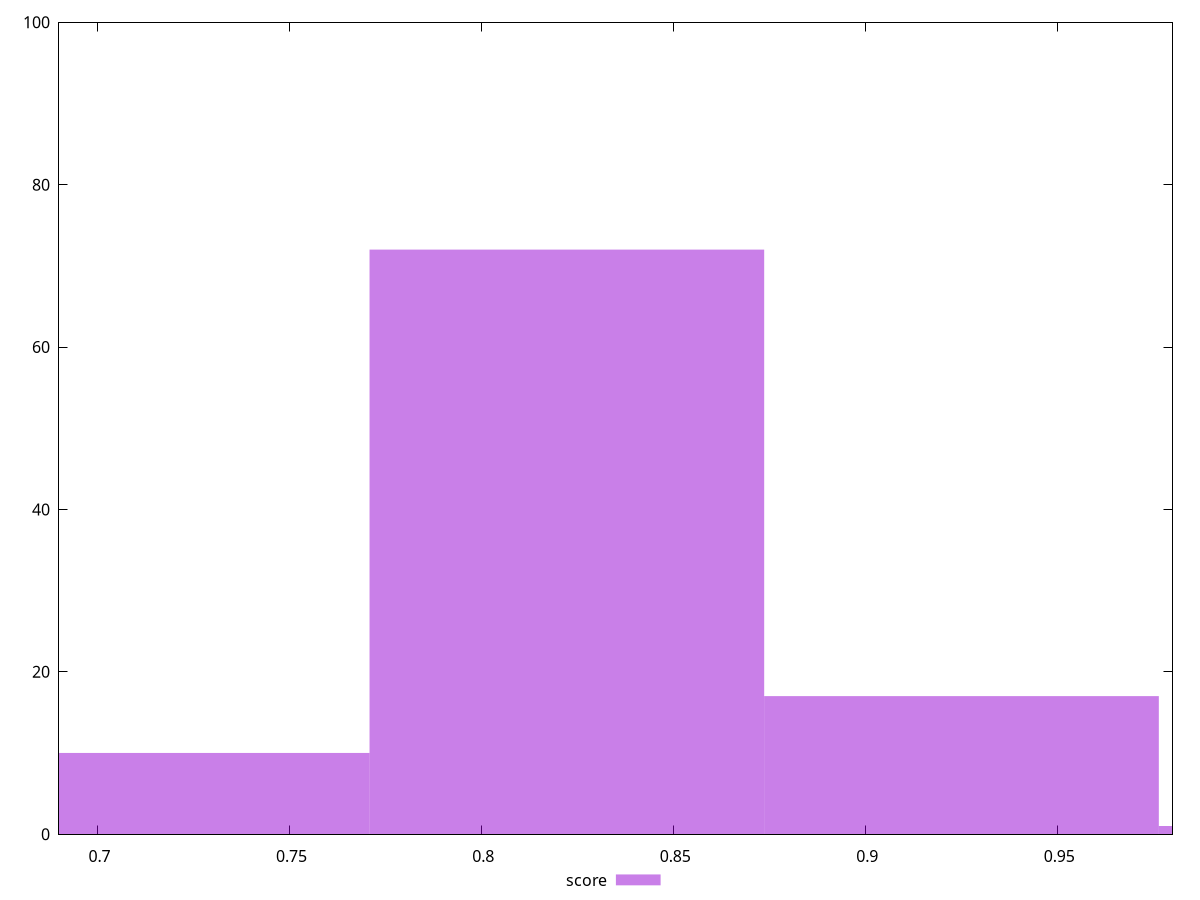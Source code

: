 reset

$score <<EOF
0.8222666123149304 72
0.9250499388542966 17
0.7194832857755641 10
1.027833265393663 1
EOF

set key outside below
set boxwidth 0.1027833265393663
set xrange [0.69:0.98]
set yrange [0:100]
set trange [0:100]
set style fill transparent solid 0.5 noborder
set terminal svg size 640, 490 enhanced background rgb 'white'
set output "reports/report_00028_2021-02-24T12-49-42.674Z/bootup-time/samples/music/score/histogram.svg"

plot $score title "score" with boxes

reset
